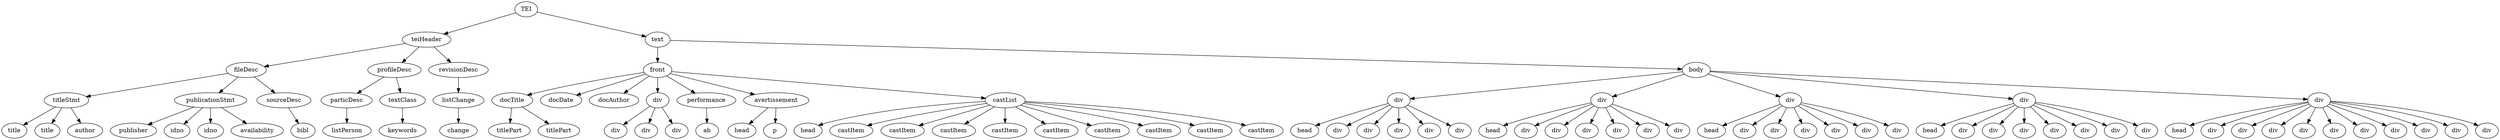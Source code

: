 digraph Tree {
	"t0" [label = "TEI"];
	"t1" [label = "teiHeader"];
	"t2" [label = "fileDesc"];
	"t3" [label = "titleStmt"];
	"t4" [label = "title"];
	"t5" [label = "title"];
	"t6" [label = "author"];
	"t7" [label = "publicationStmt"];
	"t8" [label = "publisher"];
	"t9" [label = "idno"];
	"t10" [label = "idno"];
	"t11" [label = "availability"];
	"t12" [label = "sourceDesc"];
	"t13" [label = "bibl"];
	"t14" [label = "profileDesc"];
	"t15" [label = "particDesc"];
	"t16" [label = "listPerson"];
	"t17" [label = "textClass"];
	"t18" [label = "keywords"];
	"t19" [label = "revisionDesc"];
	"t20" [label = "listChange"];
	"t21" [label = "change"];
	"t22" [label = "text"];
	"t23" [label = "front"];
	"t24" [label = "docTitle"];
	"t25" [label = "titlePart"];
	"t26" [label = "titlePart"];
	"t27" [label = "docDate"];
	"t28" [label = "docAuthor"];
	"t29" [label = "div"];
	"t30" [label = "div"];
	"t31" [label = "div"];
	"t32" [label = "div"];
	"t33" [label = "performance"];
	"t34" [label = "ab"];
	"t35" [label = "avertissement"];
	"t36" [label = "head"];
	"t37" [label = "p"];
	"t38" [label = "castList"];
	"t39" [label = "head"];
	"t40" [label = "castItem"];
	"t41" [label = "castItem"];
	"t42" [label = "castItem"];
	"t43" [label = "castItem"];
	"t44" [label = "castItem"];
	"t45" [label = "castItem"];
	"t46" [label = "castItem"];
	"t47" [label = "castItem"];
	"t48" [label = "castItem"];
	"t49" [label = "body"];
	"t50" [label = "div"];
	"t51" [label = "head"];
	"t52" [label = "div"];
	"t53" [label = "div"];
	"t54" [label = "div"];
	"t55" [label = "div"];
	"t56" [label = "div"];
	"t57" [label = "div"];
	"t58" [label = "head"];
	"t59" [label = "div"];
	"t60" [label = "div"];
	"t61" [label = "div"];
	"t62" [label = "div"];
	"t63" [label = "div"];
	"t64" [label = "div"];
	"t65" [label = "div"];
	"t66" [label = "head"];
	"t67" [label = "div"];
	"t68" [label = "div"];
	"t69" [label = "div"];
	"t70" [label = "div"];
	"t71" [label = "div"];
	"t72" [label = "div"];
	"t73" [label = "div"];
	"t74" [label = "head"];
	"t75" [label = "div"];
	"t76" [label = "div"];
	"t77" [label = "div"];
	"t78" [label = "div"];
	"t79" [label = "div"];
	"t80" [label = "div"];
	"t81" [label = "div"];
	"t82" [label = "div"];
	"t83" [label = "head"];
	"t84" [label = "div"];
	"t85" [label = "div"];
	"t86" [label = "div"];
	"t87" [label = "div"];
	"t88" [label = "div"];
	"t89" [label = "div"];
	"t90" [label = "div"];
	"t91" [label = "div"];
	"t92" [label = "div"];
	"t93" [label = "div"];
	"t0" -> "t1";
	"t1" -> "t2";
	"t2" -> "t3";
	"t3" -> "t4";
	"t3" -> "t5";
	"t3" -> "t6";
	"t2" -> "t7";
	"t7" -> "t8";
	"t7" -> "t9";
	"t7" -> "t10";
	"t7" -> "t11";
	"t2" -> "t12";
	"t12" -> "t13";
	"t1" -> "t14";
	"t14" -> "t15";
	"t15" -> "t16";
	"t14" -> "t17";
	"t17" -> "t18";
	"t1" -> "t19";
	"t19" -> "t20";
	"t20" -> "t21";
	"t0" -> "t22";
	"t22" -> "t23";
	"t23" -> "t24";
	"t24" -> "t25";
	"t24" -> "t26";
	"t23" -> "t27";
	"t23" -> "t28";
	"t23" -> "t29";
	"t29" -> "t30";
	"t29" -> "t31";
	"t29" -> "t32";
	"t23" -> "t33";
	"t33" -> "t34";
	"t23" -> "t35";
	"t35" -> "t36";
	"t35" -> "t37";
	"t23" -> "t38";
	"t38" -> "t39";
	"t38" -> "t40";
	"t38" -> "t41";
	"t38" -> "t42";
	"t38" -> "t43";
	"t38" -> "t44";
	"t38" -> "t45";
	"t38" -> "t46";
	"t38" -> "t47";
	"t38" -> "t48";
	"t22" -> "t49";
	"t49" -> "t50";
	"t50" -> "t51";
	"t50" -> "t52";
	"t50" -> "t53";
	"t50" -> "t54";
	"t50" -> "t55";
	"t50" -> "t56";
	"t49" -> "t57";
	"t57" -> "t58";
	"t57" -> "t59";
	"t57" -> "t60";
	"t57" -> "t61";
	"t57" -> "t62";
	"t57" -> "t63";
	"t57" -> "t64";
	"t49" -> "t65";
	"t65" -> "t66";
	"t65" -> "t67";
	"t65" -> "t68";
	"t65" -> "t69";
	"t65" -> "t70";
	"t65" -> "t71";
	"t65" -> "t72";
	"t49" -> "t73";
	"t73" -> "t74";
	"t73" -> "t75";
	"t73" -> "t76";
	"t73" -> "t77";
	"t73" -> "t78";
	"t73" -> "t79";
	"t73" -> "t80";
	"t73" -> "t81";
	"t49" -> "t82";
	"t82" -> "t83";
	"t82" -> "t84";
	"t82" -> "t85";
	"t82" -> "t86";
	"t82" -> "t87";
	"t82" -> "t88";
	"t82" -> "t89";
	"t82" -> "t90";
	"t82" -> "t91";
	"t82" -> "t92";
	"t82" -> "t93";
}
